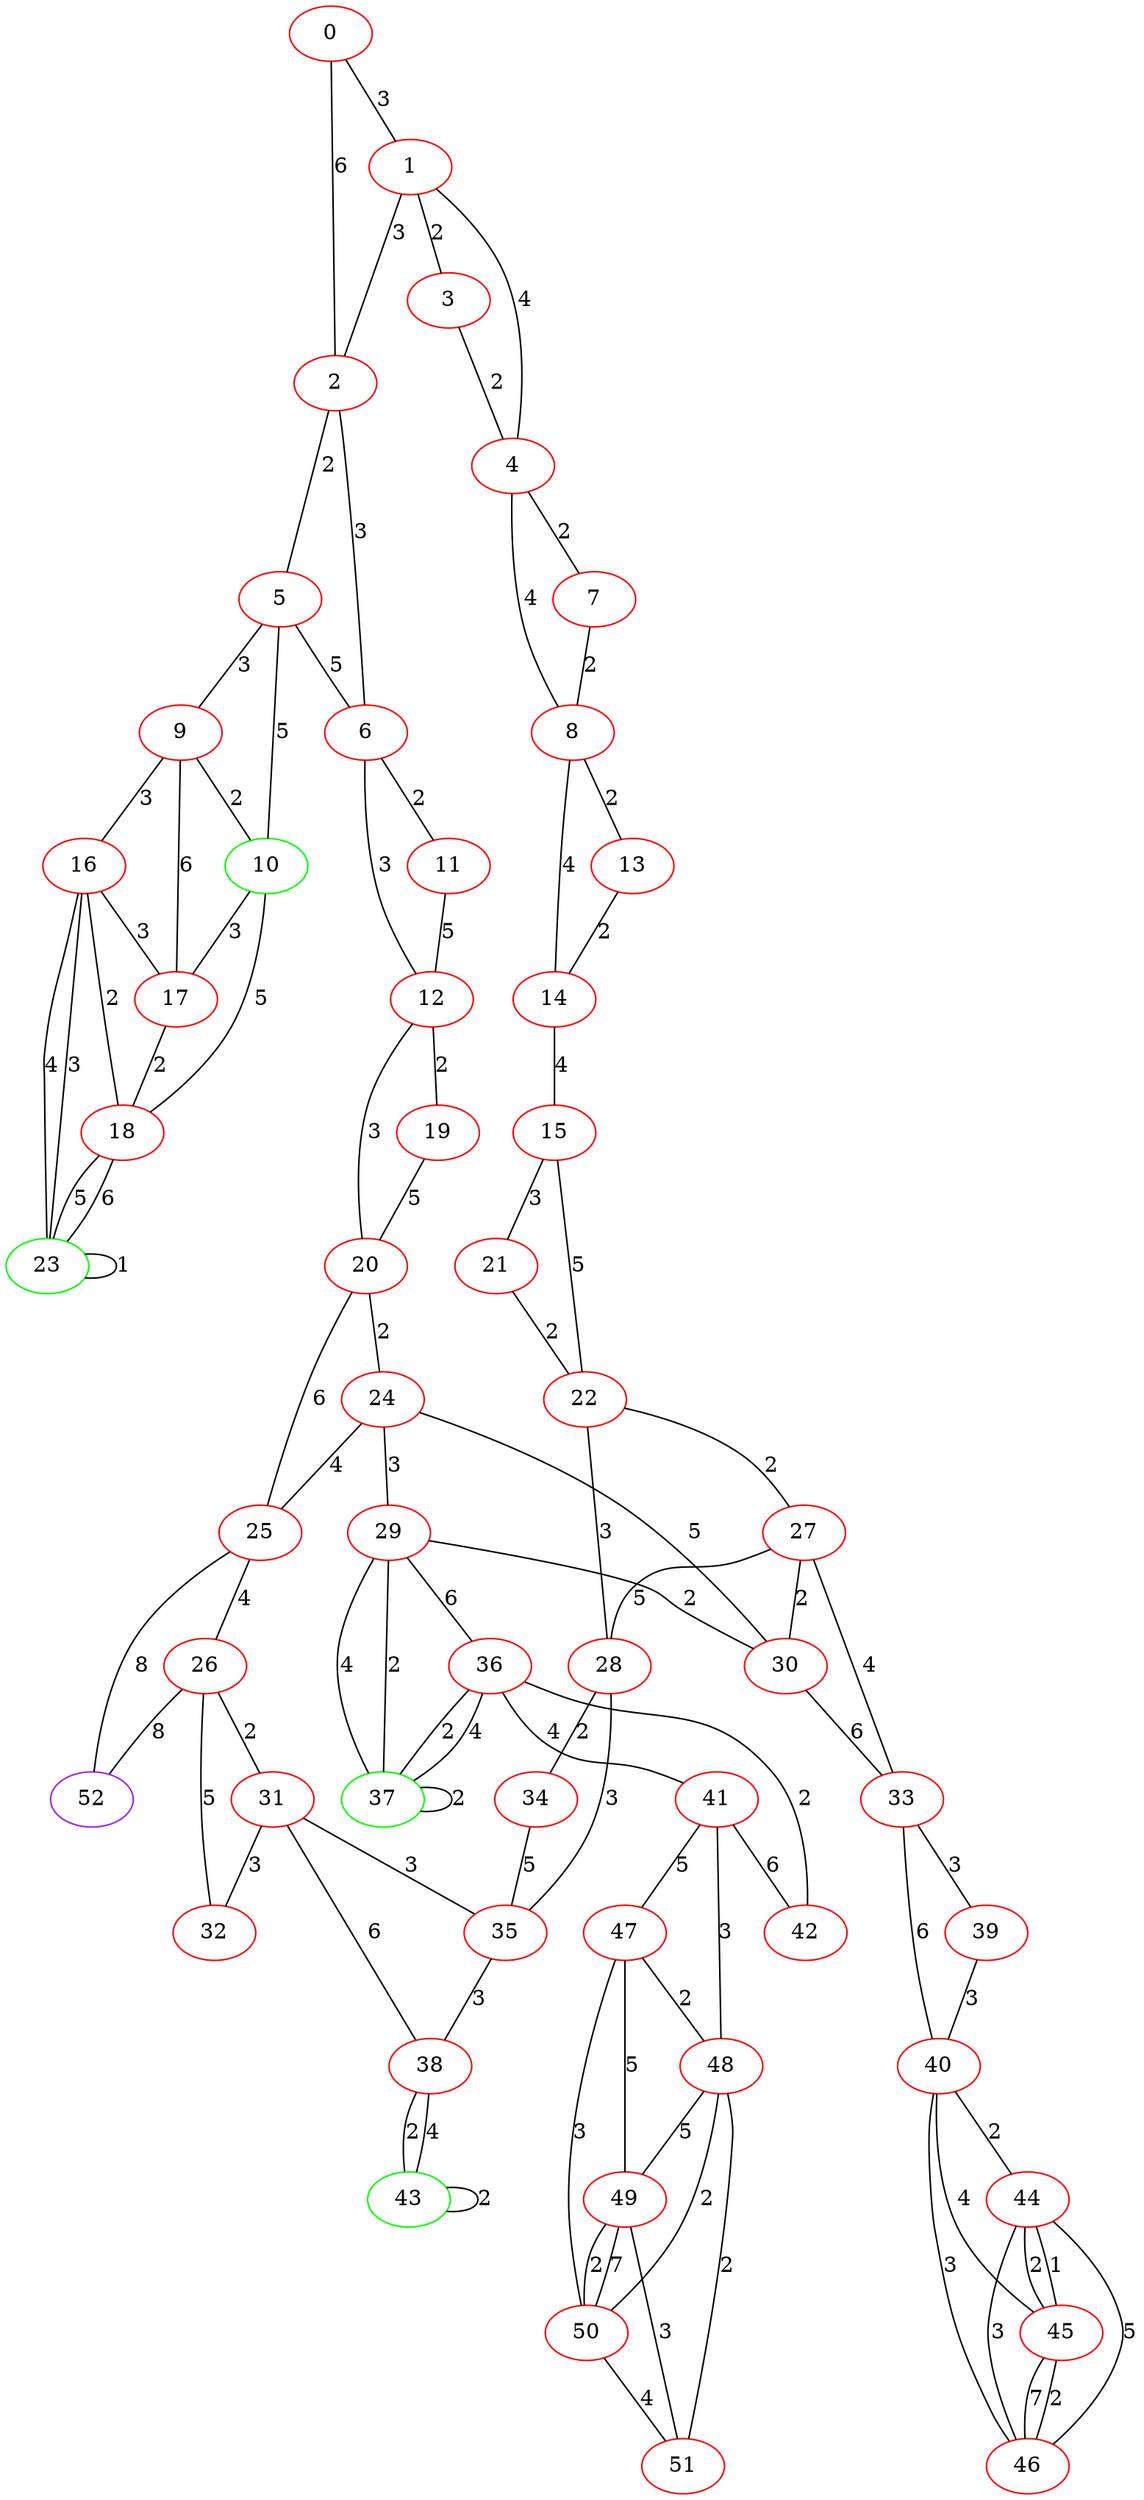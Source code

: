 graph "" {
0 [color=red, weight=1];
1 [color=red, weight=1];
2 [color=red, weight=1];
3 [color=red, weight=1];
4 [color=red, weight=1];
5 [color=red, weight=1];
6 [color=red, weight=1];
7 [color=red, weight=1];
8 [color=red, weight=1];
9 [color=red, weight=1];
10 [color=green, weight=2];
11 [color=red, weight=1];
12 [color=red, weight=1];
13 [color=red, weight=1];
14 [color=red, weight=1];
15 [color=red, weight=1];
16 [color=red, weight=1];
17 [color=red, weight=1];
18 [color=red, weight=1];
19 [color=red, weight=1];
20 [color=red, weight=1];
21 [color=red, weight=1];
22 [color=red, weight=1];
23 [color=green, weight=2];
24 [color=red, weight=1];
25 [color=red, weight=1];
26 [color=red, weight=1];
27 [color=red, weight=1];
28 [color=red, weight=1];
29 [color=red, weight=1];
30 [color=red, weight=1];
31 [color=red, weight=1];
32 [color=red, weight=1];
33 [color=red, weight=1];
34 [color=red, weight=1];
35 [color=red, weight=1];
36 [color=red, weight=1];
37 [color=green, weight=2];
38 [color=red, weight=1];
39 [color=red, weight=1];
40 [color=red, weight=1];
41 [color=red, weight=1];
42 [color=red, weight=1];
43 [color=green, weight=2];
44 [color=red, weight=1];
45 [color=red, weight=1];
46 [color=red, weight=1];
47 [color=red, weight=1];
48 [color=red, weight=1];
49 [color=red, weight=1];
50 [color=red, weight=1];
51 [color=red, weight=1];
52 [color=purple, weight=4];
0 -- 1  [key=0, label=3];
0 -- 2  [key=0, label=6];
1 -- 2  [key=0, label=3];
1 -- 3  [key=0, label=2];
1 -- 4  [key=0, label=4];
2 -- 5  [key=0, label=2];
2 -- 6  [key=0, label=3];
3 -- 4  [key=0, label=2];
4 -- 8  [key=0, label=4];
4 -- 7  [key=0, label=2];
5 -- 9  [key=0, label=3];
5 -- 10  [key=0, label=5];
5 -- 6  [key=0, label=5];
6 -- 11  [key=0, label=2];
6 -- 12  [key=0, label=3];
7 -- 8  [key=0, label=2];
8 -- 13  [key=0, label=2];
8 -- 14  [key=0, label=4];
9 -- 16  [key=0, label=3];
9 -- 17  [key=0, label=6];
9 -- 10  [key=0, label=2];
10 -- 18  [key=0, label=5];
10 -- 17  [key=0, label=3];
11 -- 12  [key=0, label=5];
12 -- 19  [key=0, label=2];
12 -- 20  [key=0, label=3];
13 -- 14  [key=0, label=2];
14 -- 15  [key=0, label=4];
15 -- 22  [key=0, label=5];
15 -- 21  [key=0, label=3];
16 -- 18  [key=0, label=2];
16 -- 23  [key=0, label=3];
16 -- 23  [key=1, label=4];
16 -- 17  [key=0, label=3];
17 -- 18  [key=0, label=2];
18 -- 23  [key=0, label=5];
18 -- 23  [key=1, label=6];
19 -- 20  [key=0, label=5];
20 -- 24  [key=0, label=2];
20 -- 25  [key=0, label=6];
21 -- 22  [key=0, label=2];
22 -- 27  [key=0, label=2];
22 -- 28  [key=0, label=3];
23 -- 23  [key=0, label=1];
24 -- 25  [key=0, label=4];
24 -- 29  [key=0, label=3];
24 -- 30  [key=0, label=5];
25 -- 52  [key=0, label=8];
25 -- 26  [key=0, label=4];
26 -- 32  [key=0, label=5];
26 -- 52  [key=0, label=8];
26 -- 31  [key=0, label=2];
27 -- 33  [key=0, label=4];
27 -- 28  [key=0, label=5];
27 -- 30  [key=0, label=2];
28 -- 34  [key=0, label=2];
28 -- 35  [key=0, label=3];
29 -- 36  [key=0, label=6];
29 -- 37  [key=0, label=4];
29 -- 37  [key=1, label=2];
29 -- 30  [key=0, label=2];
30 -- 33  [key=0, label=6];
31 -- 32  [key=0, label=3];
31 -- 35  [key=0, label=3];
31 -- 38  [key=0, label=6];
33 -- 40  [key=0, label=6];
33 -- 39  [key=0, label=3];
34 -- 35  [key=0, label=5];
35 -- 38  [key=0, label=3];
36 -- 41  [key=0, label=4];
36 -- 42  [key=0, label=2];
36 -- 37  [key=0, label=2];
36 -- 37  [key=1, label=4];
37 -- 37  [key=0, label=2];
38 -- 43  [key=0, label=4];
38 -- 43  [key=1, label=2];
39 -- 40  [key=0, label=3];
40 -- 44  [key=0, label=2];
40 -- 45  [key=0, label=4];
40 -- 46  [key=0, label=3];
41 -- 48  [key=0, label=3];
41 -- 42  [key=0, label=6];
41 -- 47  [key=0, label=5];
43 -- 43  [key=0, label=2];
44 -- 45  [key=0, label=2];
44 -- 45  [key=1, label=1];
44 -- 46  [key=0, label=5];
44 -- 46  [key=1, label=3];
45 -- 46  [key=0, label=7];
45 -- 46  [key=1, label=2];
47 -- 48  [key=0, label=2];
47 -- 49  [key=0, label=5];
47 -- 50  [key=0, label=3];
48 -- 50  [key=0, label=2];
48 -- 51  [key=0, label=2];
48 -- 49  [key=0, label=5];
49 -- 50  [key=0, label=2];
49 -- 50  [key=1, label=7];
49 -- 51  [key=0, label=3];
50 -- 51  [key=0, label=4];
}
